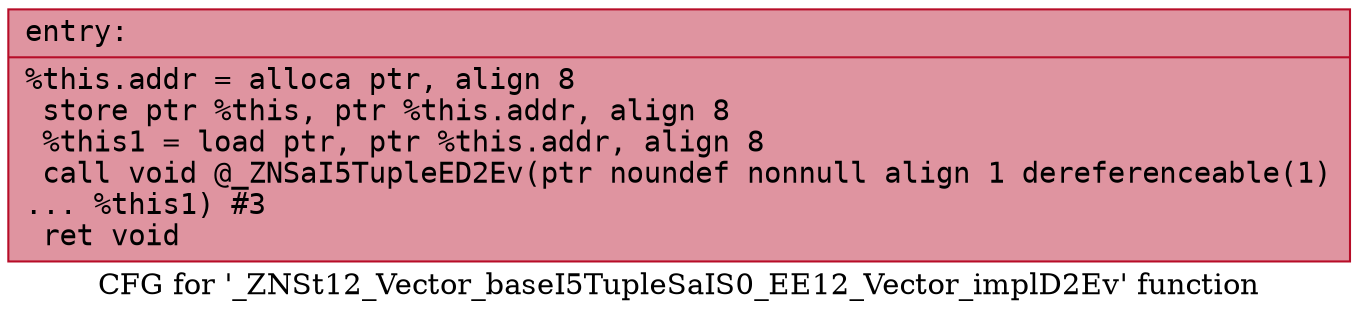 digraph "CFG for '_ZNSt12_Vector_baseI5TupleSaIS0_EE12_Vector_implD2Ev' function" {
	label="CFG for '_ZNSt12_Vector_baseI5TupleSaIS0_EE12_Vector_implD2Ev' function";

	Node0x55c606396910 [shape=record,color="#b70d28ff", style=filled, fillcolor="#b70d2870" fontname="Courier",label="{entry:\l|  %this.addr = alloca ptr, align 8\l  store ptr %this, ptr %this.addr, align 8\l  %this1 = load ptr, ptr %this.addr, align 8\l  call void @_ZNSaI5TupleED2Ev(ptr noundef nonnull align 1 dereferenceable(1)\l... %this1) #3\l  ret void\l}"];
}
